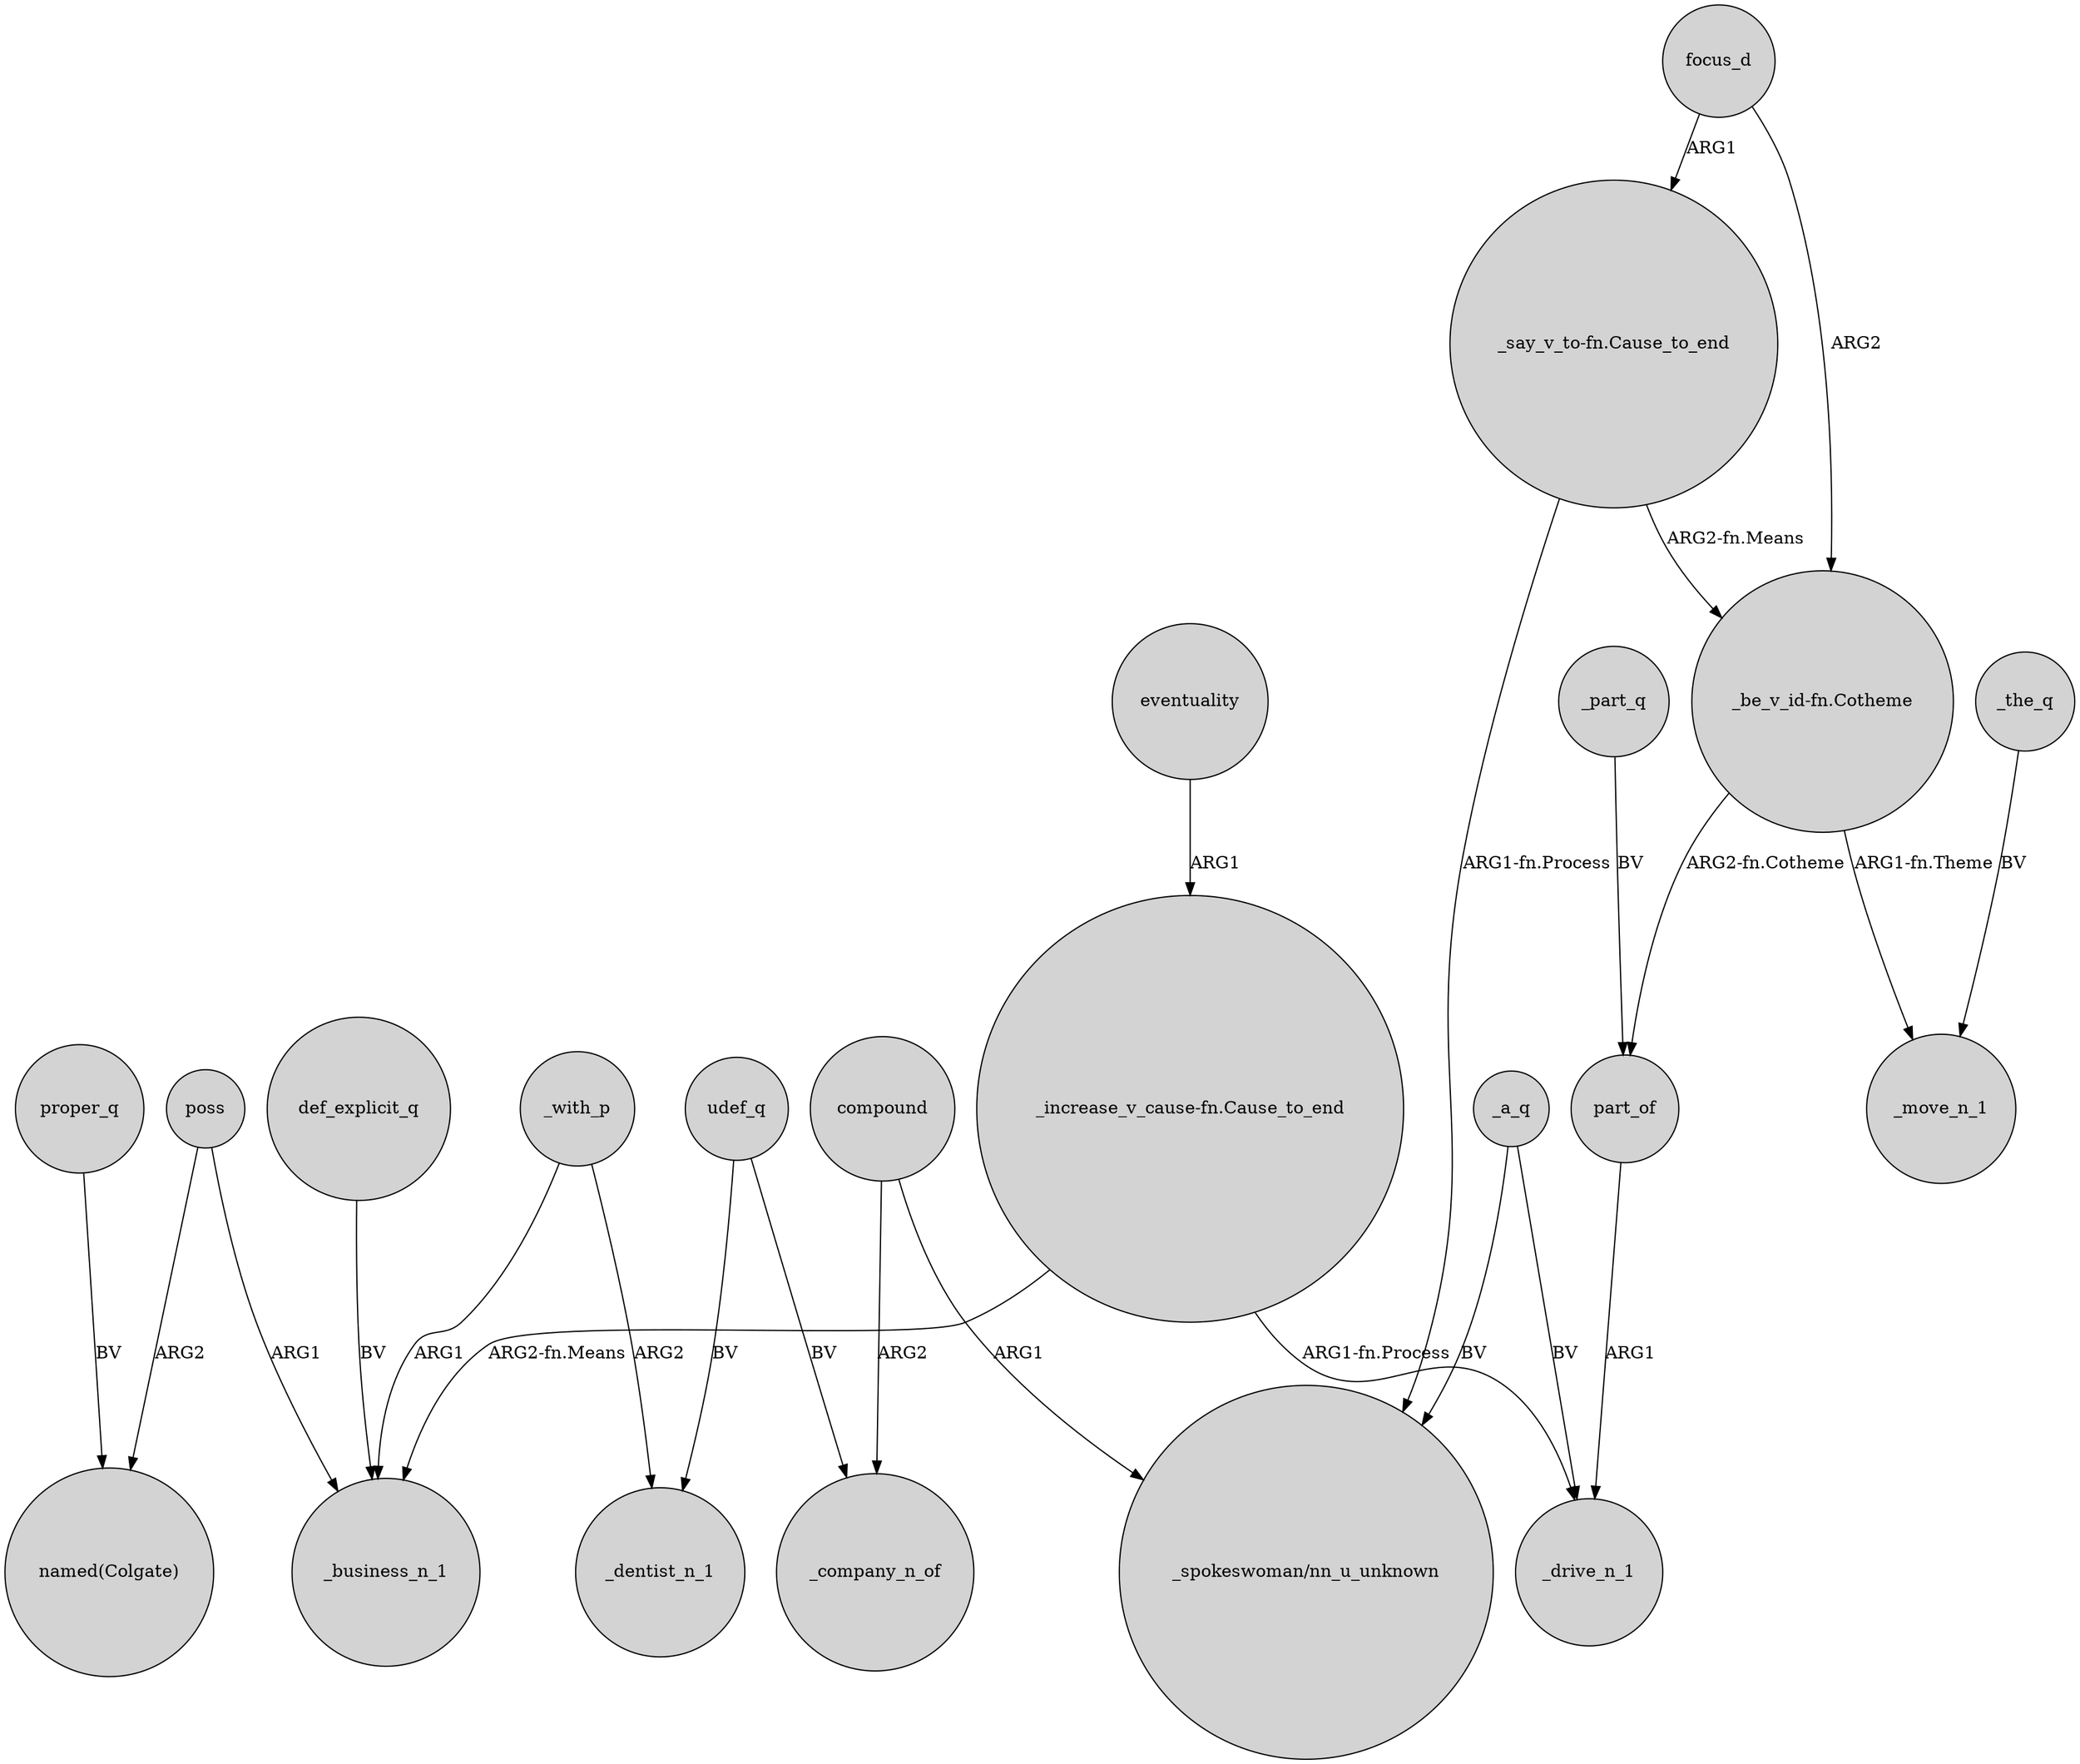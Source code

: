 digraph {
	node [shape=circle style=filled]
	def_explicit_q -> _business_n_1 [label=BV]
	focus_d -> "_be_v_id-fn.Cotheme" [label=ARG2]
	"_be_v_id-fn.Cotheme" -> part_of [label="ARG2-fn.Cotheme"]
	poss -> _business_n_1 [label=ARG1]
	_a_q -> "_spokeswoman/nn_u_unknown" [label=BV]
	poss -> "named(Colgate)" [label=ARG2]
	focus_d -> "_say_v_to-fn.Cause_to_end" [label=ARG1]
	"_say_v_to-fn.Cause_to_end" -> "_spokeswoman/nn_u_unknown" [label="ARG1-fn.Process"]
	_with_p -> _business_n_1 [label=ARG1]
	compound -> _company_n_of [label=ARG2]
	"_be_v_id-fn.Cotheme" -> _move_n_1 [label="ARG1-fn.Theme"]
	"_say_v_to-fn.Cause_to_end" -> "_be_v_id-fn.Cotheme" [label="ARG2-fn.Means"]
	_part_q -> part_of [label=BV]
	part_of -> _drive_n_1 [label=ARG1]
	_with_p -> _dentist_n_1 [label=ARG2]
	udef_q -> _company_n_of [label=BV]
	udef_q -> _dentist_n_1 [label=BV]
	eventuality -> "_increase_v_cause-fn.Cause_to_end" [label=ARG1]
	_a_q -> _drive_n_1 [label=BV]
	"_increase_v_cause-fn.Cause_to_end" -> _business_n_1 [label="ARG2-fn.Means"]
	compound -> "_spokeswoman/nn_u_unknown" [label=ARG1]
	"_increase_v_cause-fn.Cause_to_end" -> _drive_n_1 [label="ARG1-fn.Process"]
	proper_q -> "named(Colgate)" [label=BV]
	_the_q -> _move_n_1 [label=BV]
}
